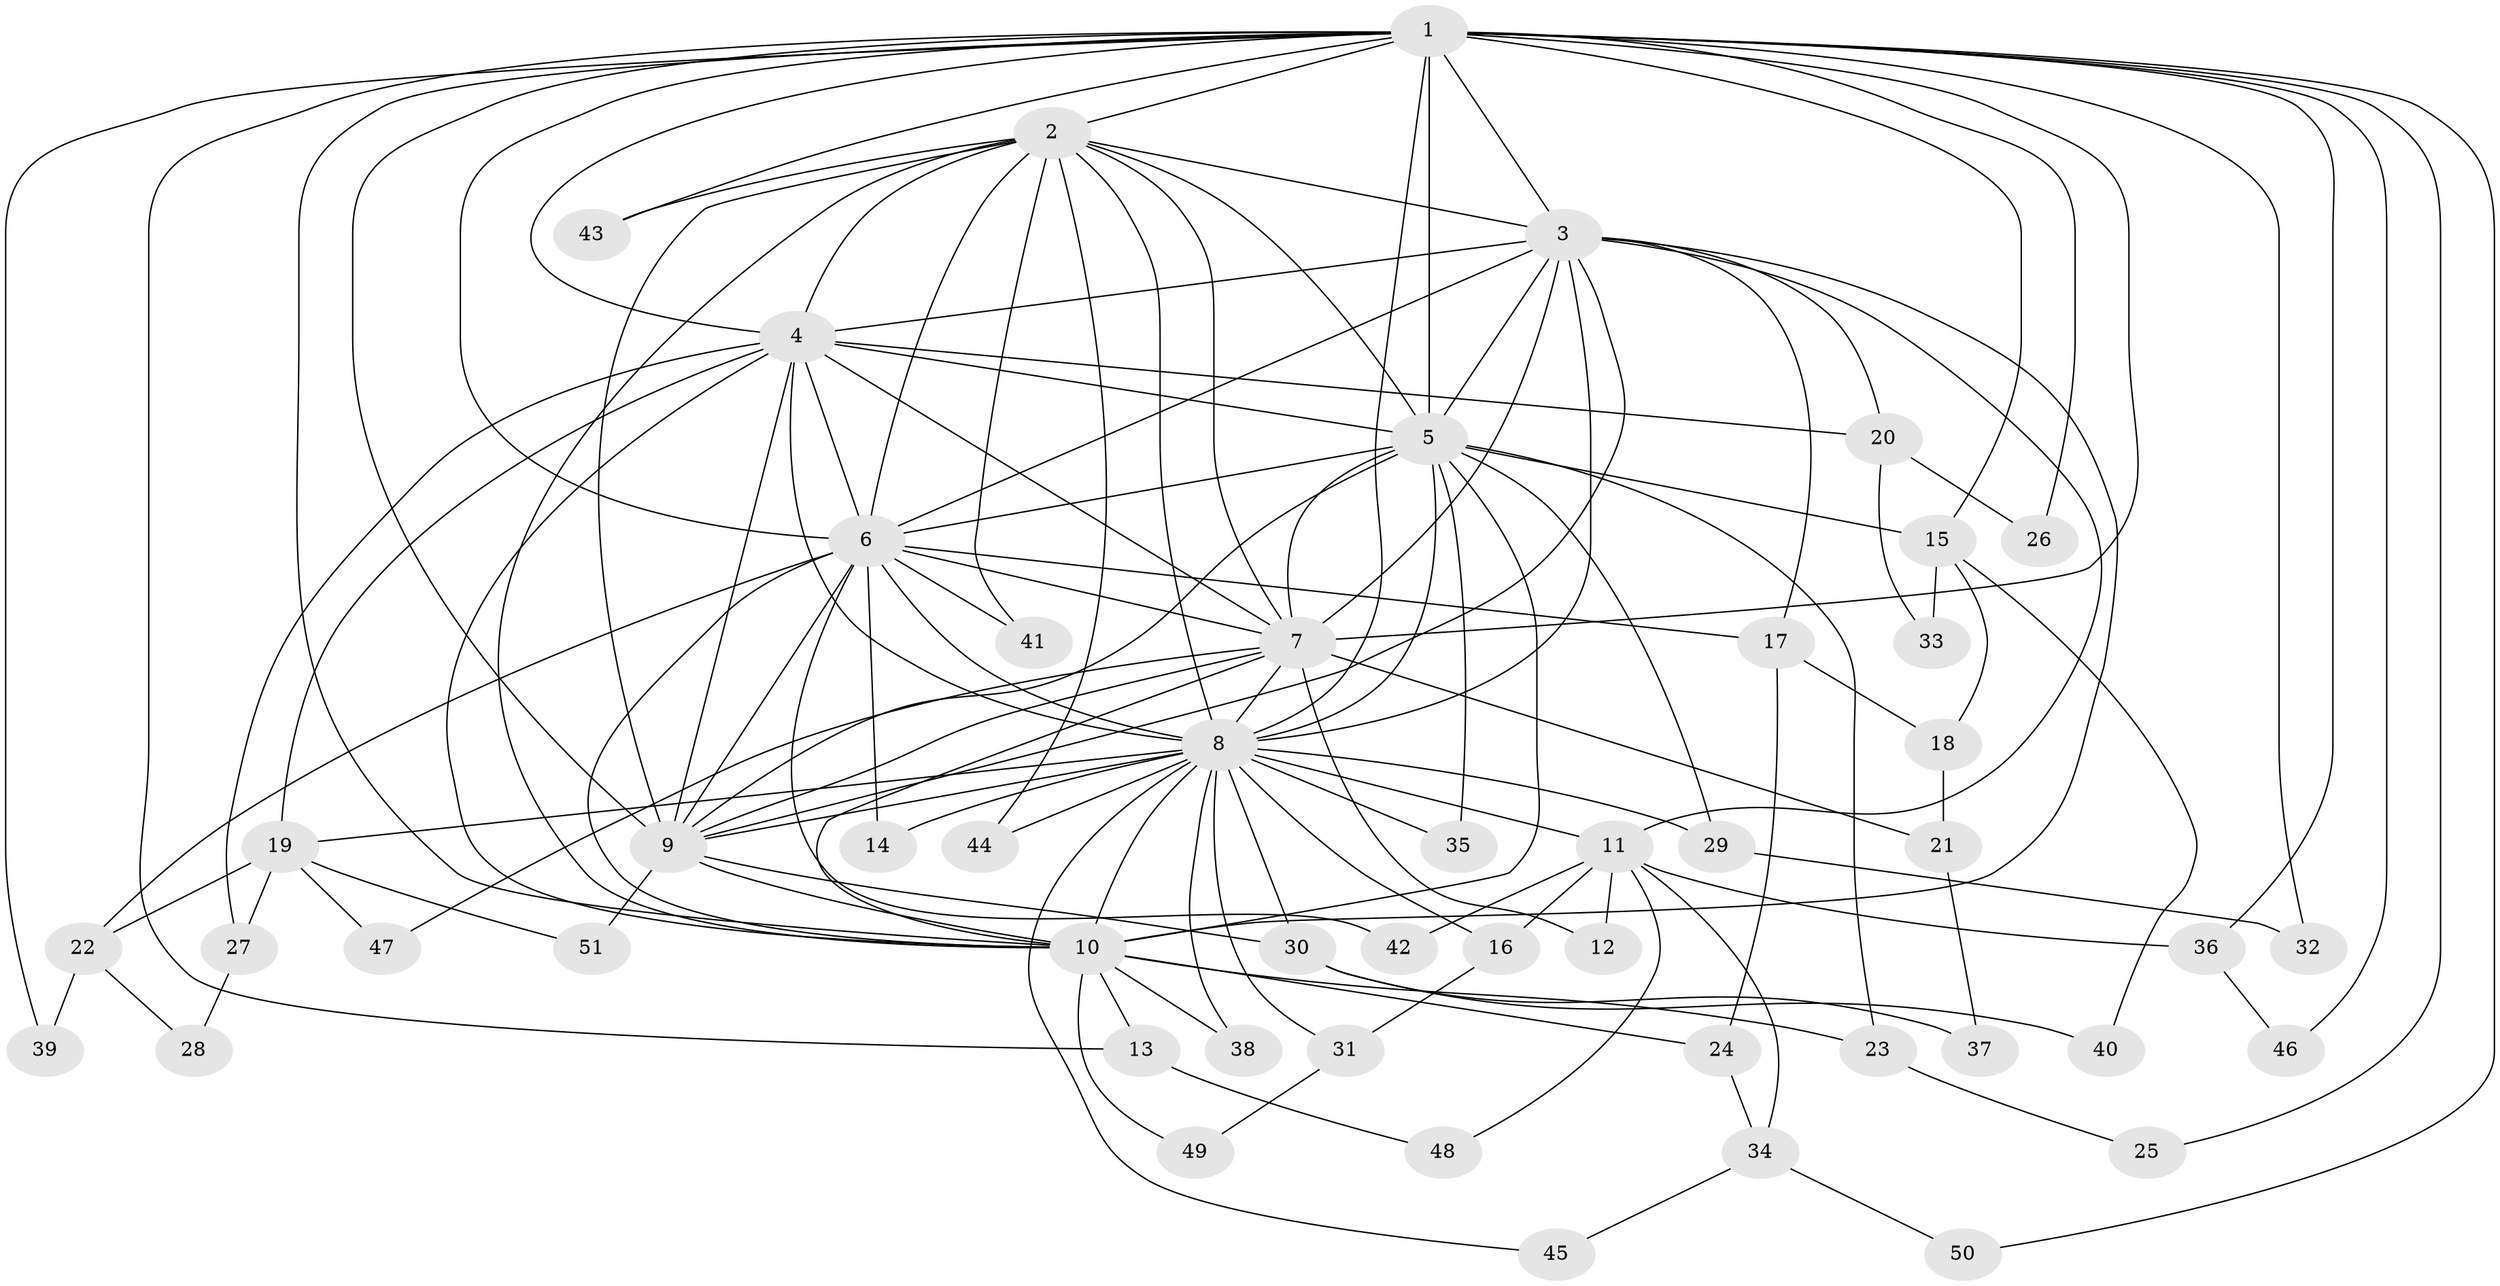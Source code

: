 // coarse degree distribution, {17: 0.02857142857142857, 12: 0.02857142857142857, 10: 0.02857142857142857, 8: 0.08571428571428572, 11: 0.05714285714285714, 15: 0.02857142857142857, 2: 0.45714285714285713, 3: 0.11428571428571428, 4: 0.11428571428571428, 5: 0.02857142857142857, 1: 0.02857142857142857}
// Generated by graph-tools (version 1.1) at 2025/23/03/03/25 07:23:37]
// undirected, 51 vertices, 127 edges
graph export_dot {
graph [start="1"]
  node [color=gray90,style=filled];
  1;
  2;
  3;
  4;
  5;
  6;
  7;
  8;
  9;
  10;
  11;
  12;
  13;
  14;
  15;
  16;
  17;
  18;
  19;
  20;
  21;
  22;
  23;
  24;
  25;
  26;
  27;
  28;
  29;
  30;
  31;
  32;
  33;
  34;
  35;
  36;
  37;
  38;
  39;
  40;
  41;
  42;
  43;
  44;
  45;
  46;
  47;
  48;
  49;
  50;
  51;
  1 -- 2;
  1 -- 3;
  1 -- 4;
  1 -- 5;
  1 -- 6;
  1 -- 7;
  1 -- 8;
  1 -- 9;
  1 -- 10;
  1 -- 13;
  1 -- 15;
  1 -- 25;
  1 -- 26;
  1 -- 32;
  1 -- 36;
  1 -- 39;
  1 -- 43;
  1 -- 46;
  1 -- 50;
  2 -- 3;
  2 -- 4;
  2 -- 5;
  2 -- 6;
  2 -- 7;
  2 -- 8;
  2 -- 9;
  2 -- 10;
  2 -- 41;
  2 -- 43;
  2 -- 44;
  3 -- 4;
  3 -- 5;
  3 -- 6;
  3 -- 7;
  3 -- 8;
  3 -- 9;
  3 -- 10;
  3 -- 11;
  3 -- 17;
  3 -- 20;
  4 -- 5;
  4 -- 6;
  4 -- 7;
  4 -- 8;
  4 -- 9;
  4 -- 10;
  4 -- 19;
  4 -- 20;
  4 -- 27;
  5 -- 6;
  5 -- 7;
  5 -- 8;
  5 -- 9;
  5 -- 10;
  5 -- 15;
  5 -- 23;
  5 -- 29;
  5 -- 35;
  6 -- 7;
  6 -- 8;
  6 -- 9;
  6 -- 10;
  6 -- 14;
  6 -- 17;
  6 -- 22;
  6 -- 41;
  6 -- 42;
  7 -- 8;
  7 -- 9;
  7 -- 10;
  7 -- 12;
  7 -- 21;
  7 -- 47;
  8 -- 9;
  8 -- 10;
  8 -- 11;
  8 -- 14;
  8 -- 16;
  8 -- 19;
  8 -- 29;
  8 -- 30;
  8 -- 31;
  8 -- 35;
  8 -- 38;
  8 -- 44;
  8 -- 45;
  9 -- 10;
  9 -- 30;
  9 -- 51;
  10 -- 13;
  10 -- 23;
  10 -- 24;
  10 -- 38;
  10 -- 49;
  11 -- 12;
  11 -- 16;
  11 -- 34;
  11 -- 36;
  11 -- 42;
  11 -- 48;
  13 -- 48;
  15 -- 18;
  15 -- 33;
  15 -- 40;
  16 -- 31;
  17 -- 18;
  17 -- 24;
  18 -- 21;
  19 -- 22;
  19 -- 27;
  19 -- 47;
  19 -- 51;
  20 -- 26;
  20 -- 33;
  21 -- 37;
  22 -- 28;
  22 -- 39;
  23 -- 25;
  24 -- 34;
  27 -- 28;
  29 -- 32;
  30 -- 37;
  30 -- 40;
  31 -- 49;
  34 -- 45;
  34 -- 50;
  36 -- 46;
}
